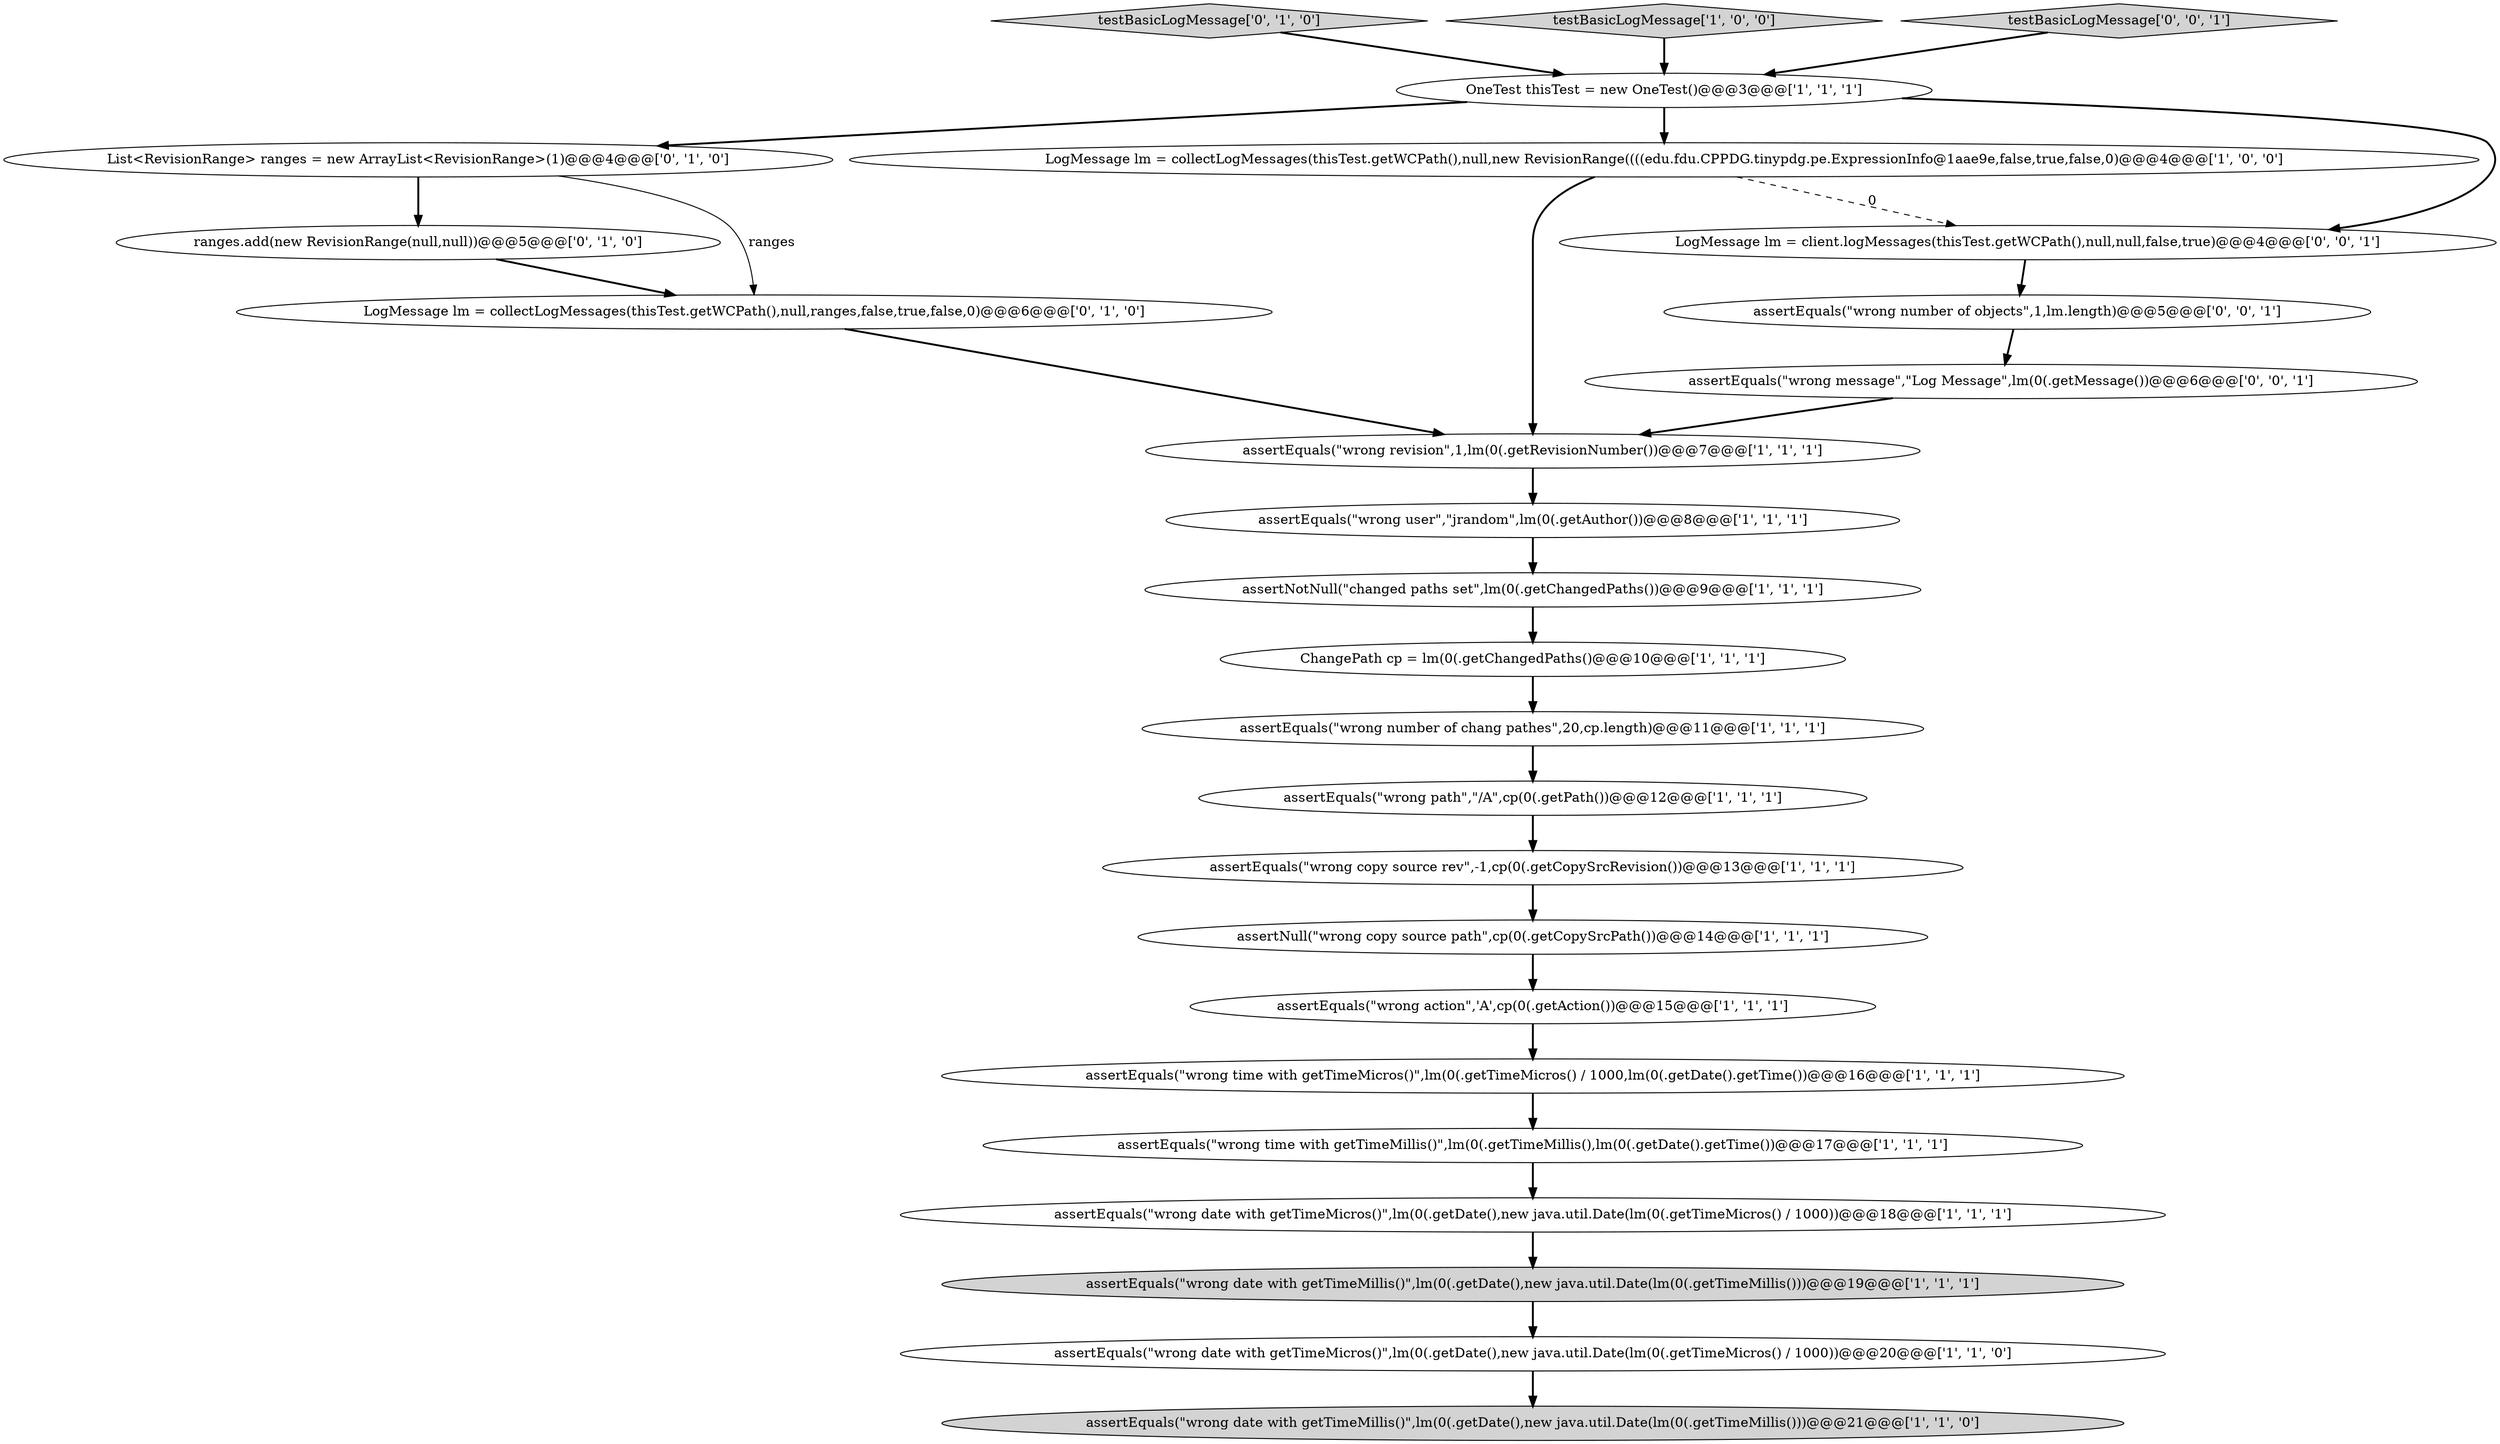 digraph {
13 [style = filled, label = "assertEquals(\"wrong revision\",1,lm(0(.getRevisionNumber())@@@7@@@['1', '1', '1']", fillcolor = white, shape = ellipse image = "AAA0AAABBB1BBB"];
0 [style = filled, label = "LogMessage lm = collectLogMessages(thisTest.getWCPath(),null,new RevisionRange((((edu.fdu.CPPDG.tinypdg.pe.ExpressionInfo@1aae9e,false,true,false,0)@@@4@@@['1', '0', '0']", fillcolor = white, shape = ellipse image = "AAA0AAABBB1BBB"];
14 [style = filled, label = "assertEquals(\"wrong date with getTimeMillis()\",lm(0(.getDate(),new java.util.Date(lm(0(.getTimeMillis()))@@@19@@@['1', '1', '1']", fillcolor = lightgray, shape = ellipse image = "AAA0AAABBB1BBB"];
15 [style = filled, label = "assertEquals(\"wrong user\",\"jrandom\",lm(0(.getAuthor())@@@8@@@['1', '1', '1']", fillcolor = white, shape = ellipse image = "AAA0AAABBB1BBB"];
5 [style = filled, label = "assertEquals(\"wrong copy source rev\",-1,cp(0(.getCopySrcRevision())@@@13@@@['1', '1', '1']", fillcolor = white, shape = ellipse image = "AAA0AAABBB1BBB"];
24 [style = filled, label = "assertEquals(\"wrong number of objects\",1,lm.length)@@@5@@@['0', '0', '1']", fillcolor = white, shape = ellipse image = "AAA0AAABBB3BBB"];
19 [style = filled, label = "testBasicLogMessage['0', '1', '0']", fillcolor = lightgray, shape = diamond image = "AAA0AAABBB2BBB"];
1 [style = filled, label = "assertNull(\"wrong copy source path\",cp(0(.getCopySrcPath())@@@14@@@['1', '1', '1']", fillcolor = white, shape = ellipse image = "AAA0AAABBB1BBB"];
16 [style = filled, label = "assertEquals(\"wrong path\",\"/A\",cp(0(.getPath())@@@12@@@['1', '1', '1']", fillcolor = white, shape = ellipse image = "AAA0AAABBB1BBB"];
18 [style = filled, label = "ranges.add(new RevisionRange(null,null))@@@5@@@['0', '1', '0']", fillcolor = white, shape = ellipse image = "AAA1AAABBB2BBB"];
12 [style = filled, label = "testBasicLogMessage['1', '0', '0']", fillcolor = lightgray, shape = diamond image = "AAA0AAABBB1BBB"];
11 [style = filled, label = "OneTest thisTest = new OneTest()@@@3@@@['1', '1', '1']", fillcolor = white, shape = ellipse image = "AAA0AAABBB1BBB"];
2 [style = filled, label = "assertNotNull(\"changed paths set\",lm(0(.getChangedPaths())@@@9@@@['1', '1', '1']", fillcolor = white, shape = ellipse image = "AAA0AAABBB1BBB"];
20 [style = filled, label = "LogMessage lm = collectLogMessages(thisTest.getWCPath(),null,ranges,false,true,false,0)@@@6@@@['0', '1', '0']", fillcolor = white, shape = ellipse image = "AAA1AAABBB2BBB"];
17 [style = filled, label = "assertEquals(\"wrong date with getTimeMicros()\",lm(0(.getDate(),new java.util.Date(lm(0(.getTimeMicros() / 1000))@@@18@@@['1', '1', '1']", fillcolor = white, shape = ellipse image = "AAA0AAABBB1BBB"];
21 [style = filled, label = "List<RevisionRange> ranges = new ArrayList<RevisionRange>(1)@@@4@@@['0', '1', '0']", fillcolor = white, shape = ellipse image = "AAA0AAABBB2BBB"];
6 [style = filled, label = "assertEquals(\"wrong number of chang pathes\",20,cp.length)@@@11@@@['1', '1', '1']", fillcolor = white, shape = ellipse image = "AAA0AAABBB1BBB"];
7 [style = filled, label = "assertEquals(\"wrong time with getTimeMicros()\",lm(0(.getTimeMicros() / 1000,lm(0(.getDate().getTime())@@@16@@@['1', '1', '1']", fillcolor = white, shape = ellipse image = "AAA0AAABBB1BBB"];
4 [style = filled, label = "ChangePath cp = lm(0(.getChangedPaths()@@@10@@@['1', '1', '1']", fillcolor = white, shape = ellipse image = "AAA0AAABBB1BBB"];
3 [style = filled, label = "assertEquals(\"wrong action\",'A',cp(0(.getAction())@@@15@@@['1', '1', '1']", fillcolor = white, shape = ellipse image = "AAA0AAABBB1BBB"];
8 [style = filled, label = "assertEquals(\"wrong date with getTimeMicros()\",lm(0(.getDate(),new java.util.Date(lm(0(.getTimeMicros() / 1000))@@@20@@@['1', '1', '0']", fillcolor = white, shape = ellipse image = "AAA0AAABBB1BBB"];
25 [style = filled, label = "testBasicLogMessage['0', '0', '1']", fillcolor = lightgray, shape = diamond image = "AAA0AAABBB3BBB"];
9 [style = filled, label = "assertEquals(\"wrong date with getTimeMillis()\",lm(0(.getDate(),new java.util.Date(lm(0(.getTimeMillis()))@@@21@@@['1', '1', '0']", fillcolor = lightgray, shape = ellipse image = "AAA0AAABBB1BBB"];
22 [style = filled, label = "LogMessage lm = client.logMessages(thisTest.getWCPath(),null,null,false,true)@@@4@@@['0', '0', '1']", fillcolor = white, shape = ellipse image = "AAA0AAABBB3BBB"];
23 [style = filled, label = "assertEquals(\"wrong message\",\"Log Message\",lm(0(.getMessage())@@@6@@@['0', '0', '1']", fillcolor = white, shape = ellipse image = "AAA0AAABBB3BBB"];
10 [style = filled, label = "assertEquals(\"wrong time with getTimeMillis()\",lm(0(.getTimeMillis(),lm(0(.getDate().getTime())@@@17@@@['1', '1', '1']", fillcolor = white, shape = ellipse image = "AAA0AAABBB1BBB"];
4->6 [style = bold, label=""];
11->22 [style = bold, label=""];
13->15 [style = bold, label=""];
8->9 [style = bold, label=""];
2->4 [style = bold, label=""];
11->21 [style = bold, label=""];
18->20 [style = bold, label=""];
10->17 [style = bold, label=""];
24->23 [style = bold, label=""];
7->10 [style = bold, label=""];
22->24 [style = bold, label=""];
5->1 [style = bold, label=""];
11->0 [style = bold, label=""];
17->14 [style = bold, label=""];
0->13 [style = bold, label=""];
3->7 [style = bold, label=""];
15->2 [style = bold, label=""];
25->11 [style = bold, label=""];
6->16 [style = bold, label=""];
23->13 [style = bold, label=""];
1->3 [style = bold, label=""];
20->13 [style = bold, label=""];
19->11 [style = bold, label=""];
21->18 [style = bold, label=""];
14->8 [style = bold, label=""];
16->5 [style = bold, label=""];
12->11 [style = bold, label=""];
21->20 [style = solid, label="ranges"];
0->22 [style = dashed, label="0"];
}
